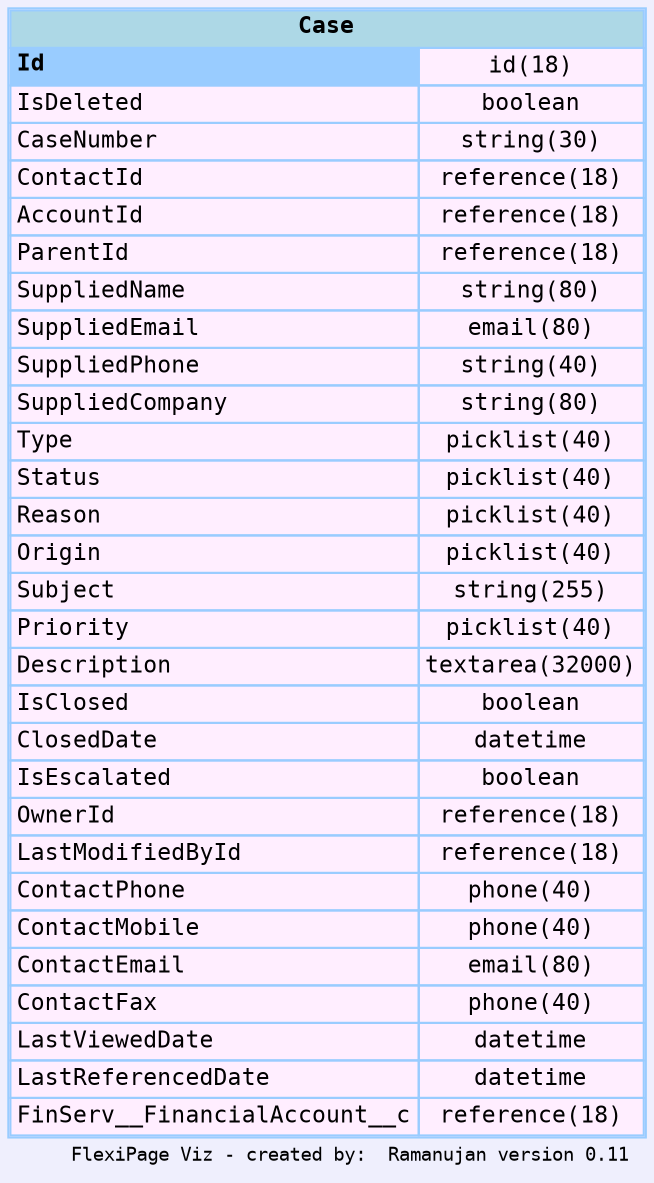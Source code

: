 
   digraph "EA DF" {
        graph [
          rankdir="RL"
          bgcolor="#efeffd"
          label="FlexiPage Viz - created by:  Ramanujan version 0.11"
          labeljust="r"
          nodesep="0.18"
          ranksep="0.46"
          fontname="Courier"
          fontsize="9"
        ];
        node [
          fontname="Courier"
          fontsize="11"
          shape="plaintext"
          color="#99ccff"
        ];
        edge [ arrowsize="0.8"   ];

            Case [shape=none, margin=0, label=<
                <table border="1" cellborder="1" cellspacing="0" bgcolor="#ffeeff" >   
                  <tr><td colspan="3" bgcolor="lightblue"><b>Case</b></td></tr> <tr><td  bgcolor="#99ccff" port="Id" align="left"><b>Id</b> </td><td>id(18)</td></tr> <tr><td port="IsDeleted" align="left">IsDeleted</td><td>boolean</td></tr> <tr><td port="CaseNumber" align="left">CaseNumber</td><td>string(30)</td></tr> <tr><td port="ContactId" align="left">ContactId</td><td>reference(18)</td></tr> <tr><td port="AccountId" align="left">AccountId</td><td>reference(18)</td></tr> <tr><td port="ParentId" align="left">ParentId</td><td>reference(18)</td></tr> <tr><td port="SuppliedName" align="left">SuppliedName</td><td>string(80)</td></tr> <tr><td port="SuppliedEmail" align="left">SuppliedEmail</td><td>email(80)</td></tr> <tr><td port="SuppliedPhone" align="left">SuppliedPhone</td><td>string(40)</td></tr> <tr><td port="SuppliedCompany" align="left">SuppliedCompany</td><td>string(80)</td></tr> <tr><td port="Type" align="left">Type</td><td>picklist(40)</td></tr> <tr><td port="Status" align="left">Status</td><td>picklist(40)</td></tr> <tr><td port="Reason" align="left">Reason</td><td>picklist(40)</td></tr> <tr><td port="Origin" align="left">Origin</td><td>picklist(40)</td></tr> <tr><td port="Subject" align="left">Subject</td><td>string(255)</td></tr> <tr><td port="Priority" align="left">Priority</td><td>picklist(40)</td></tr> <tr><td port="Description" align="left">Description</td><td>textarea(32000)</td></tr> <tr><td port="IsClosed" align="left">IsClosed</td><td>boolean</td></tr> <tr><td port="ClosedDate" align="left">ClosedDate</td><td>datetime</td></tr> <tr><td port="IsEscalated" align="left">IsEscalated</td><td>boolean</td></tr> <tr><td port="OwnerId" align="left">OwnerId</td><td>reference(18)</td></tr> <tr><td port="LastModifiedById" align="left">LastModifiedById</td><td>reference(18)</td></tr> <tr><td port="ContactPhone" align="left">ContactPhone</td><td>phone(40)</td></tr> <tr><td port="ContactMobile" align="left">ContactMobile</td><td>phone(40)</td></tr> <tr><td port="ContactEmail" align="left">ContactEmail</td><td>email(80)</td></tr> <tr><td port="ContactFax" align="left">ContactFax</td><td>phone(40)</td></tr> <tr><td port="LastViewedDate" align="left">LastViewedDate</td><td>datetime</td></tr> <tr><td port="LastReferencedDate" align="left">LastReferencedDate</td><td>datetime</td></tr> <tr><td port="FinServ__FinancialAccount__c" align="left">FinServ__FinancialAccount__c</td><td>reference(18)</td></tr>            
                </table>
                >
                  URL="#"
                  tooltip=" Case "
                ];
    }
    